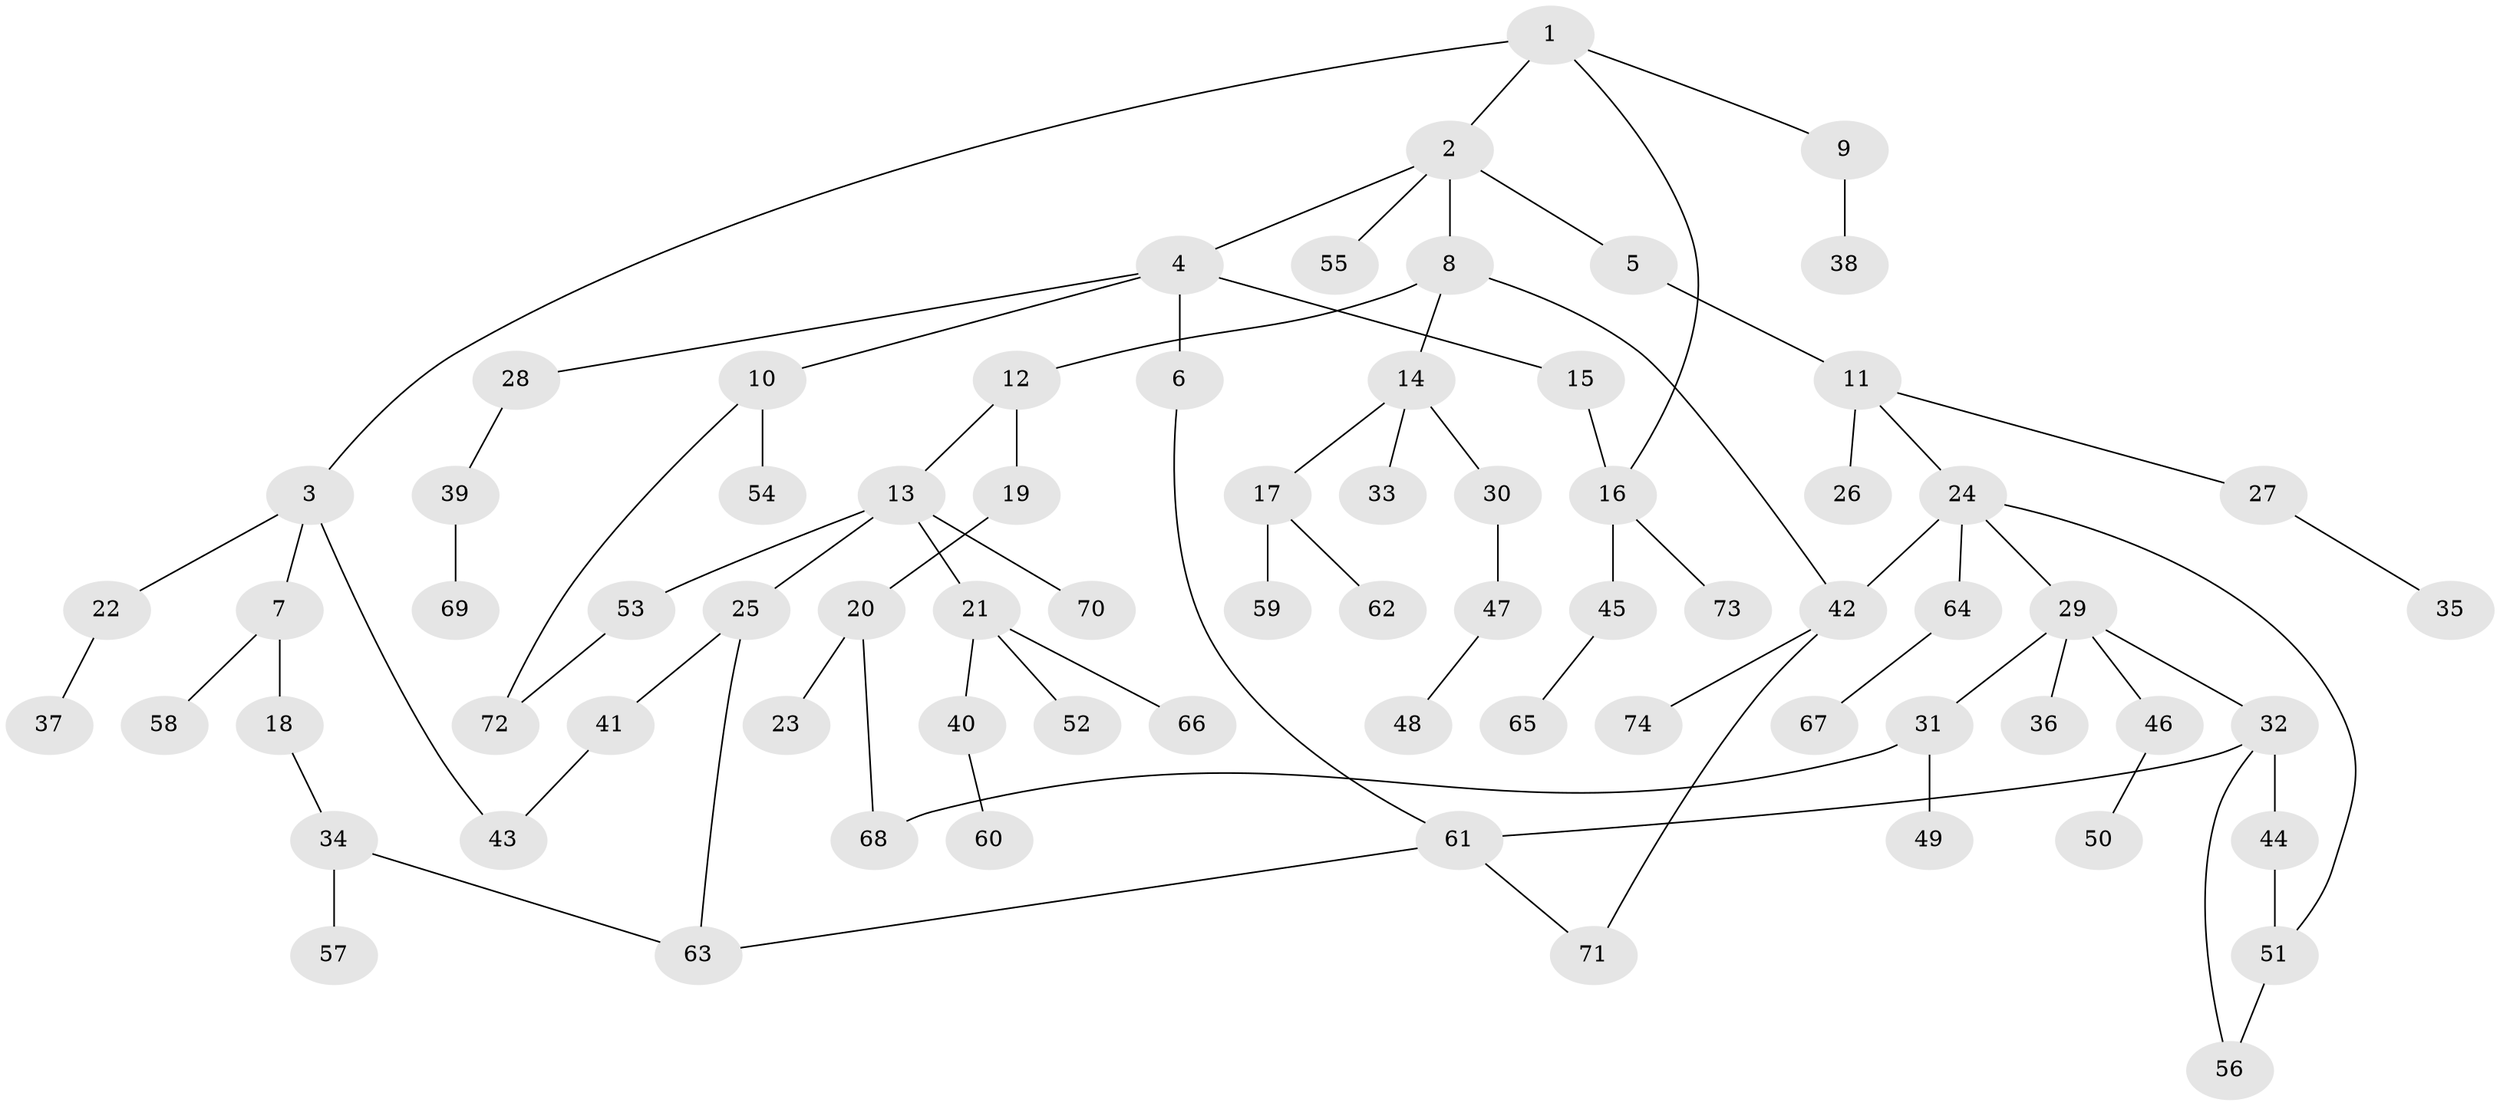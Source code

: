 // coarse degree distribution, {5: 0.10810810810810811, 3: 0.21621621621621623, 4: 0.13513513513513514, 2: 0.21621621621621623, 1: 0.32432432432432434}
// Generated by graph-tools (version 1.1) at 2025/48/03/04/25 22:48:43]
// undirected, 74 vertices, 84 edges
graph export_dot {
  node [color=gray90,style=filled];
  1;
  2;
  3;
  4;
  5;
  6;
  7;
  8;
  9;
  10;
  11;
  12;
  13;
  14;
  15;
  16;
  17;
  18;
  19;
  20;
  21;
  22;
  23;
  24;
  25;
  26;
  27;
  28;
  29;
  30;
  31;
  32;
  33;
  34;
  35;
  36;
  37;
  38;
  39;
  40;
  41;
  42;
  43;
  44;
  45;
  46;
  47;
  48;
  49;
  50;
  51;
  52;
  53;
  54;
  55;
  56;
  57;
  58;
  59;
  60;
  61;
  62;
  63;
  64;
  65;
  66;
  67;
  68;
  69;
  70;
  71;
  72;
  73;
  74;
  1 -- 2;
  1 -- 3;
  1 -- 9;
  1 -- 16;
  2 -- 4;
  2 -- 5;
  2 -- 8;
  2 -- 55;
  3 -- 7;
  3 -- 22;
  3 -- 43;
  4 -- 6;
  4 -- 10;
  4 -- 15;
  4 -- 28;
  5 -- 11;
  6 -- 61;
  7 -- 18;
  7 -- 58;
  8 -- 12;
  8 -- 14;
  8 -- 42;
  9 -- 38;
  10 -- 54;
  10 -- 72;
  11 -- 24;
  11 -- 26;
  11 -- 27;
  12 -- 13;
  12 -- 19;
  13 -- 21;
  13 -- 25;
  13 -- 53;
  13 -- 70;
  14 -- 17;
  14 -- 30;
  14 -- 33;
  15 -- 16;
  16 -- 45;
  16 -- 73;
  17 -- 59;
  17 -- 62;
  18 -- 34;
  19 -- 20;
  20 -- 23;
  20 -- 68;
  21 -- 40;
  21 -- 52;
  21 -- 66;
  22 -- 37;
  24 -- 29;
  24 -- 42;
  24 -- 51;
  24 -- 64;
  25 -- 41;
  25 -- 63;
  27 -- 35;
  28 -- 39;
  29 -- 31;
  29 -- 32;
  29 -- 36;
  29 -- 46;
  30 -- 47;
  31 -- 49;
  31 -- 68;
  32 -- 44;
  32 -- 56;
  32 -- 61;
  34 -- 57;
  34 -- 63;
  39 -- 69;
  40 -- 60;
  41 -- 43;
  42 -- 74;
  42 -- 71;
  44 -- 51;
  45 -- 65;
  46 -- 50;
  47 -- 48;
  51 -- 56;
  53 -- 72;
  61 -- 71;
  61 -- 63;
  64 -- 67;
}
